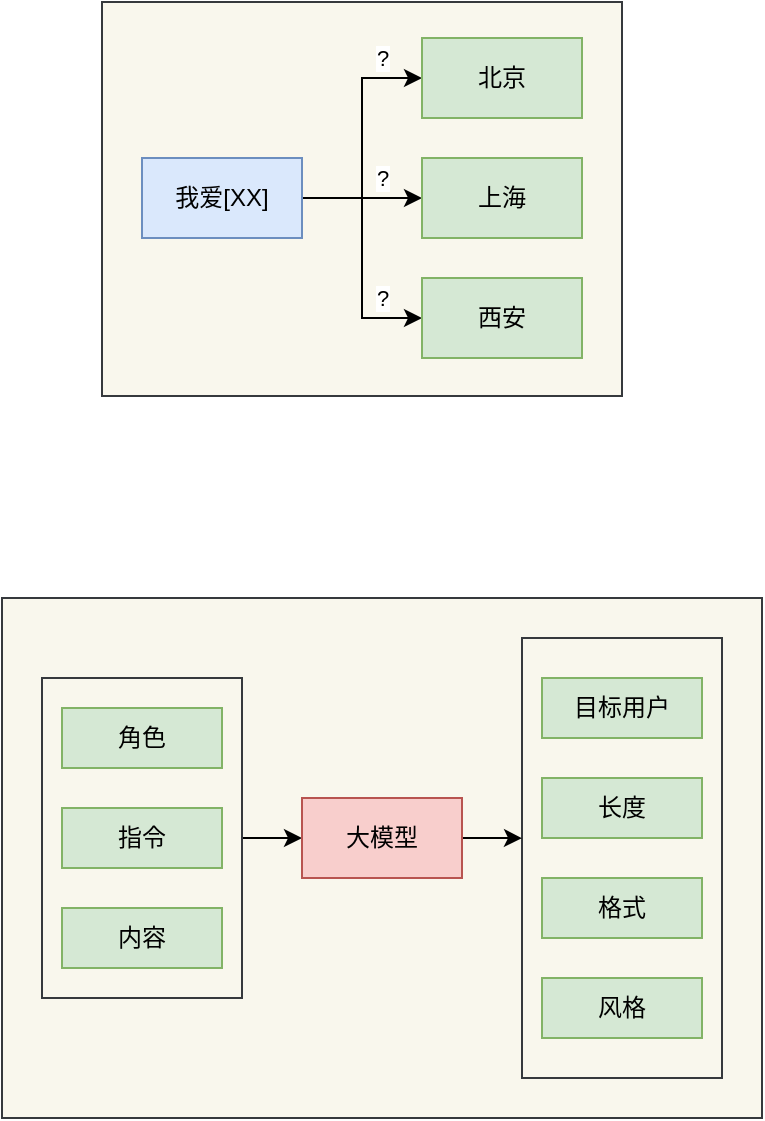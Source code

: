 <mxfile version="21.2.8" type="device">
  <diagram name="第 1 页" id="tAMkDzDT1xHLWXjlK-CV">
    <mxGraphModel dx="1418" dy="828" grid="0" gridSize="10" guides="1" tooltips="1" connect="1" arrows="1" fold="1" page="1" pageScale="1" pageWidth="827" pageHeight="1169" math="0" shadow="0">
      <root>
        <mxCell id="0" />
        <mxCell id="1" parent="0" />
        <mxCell id="JjB6yXEvI98yF0x9Hu9Y-18" value="" style="rounded=0;whiteSpace=wrap;html=1;fillColor=#f9f7ed;strokeColor=#36393d;" vertex="1" parent="1">
          <mxGeometry x="50" y="420" width="380" height="260" as="geometry" />
        </mxCell>
        <mxCell id="JjB6yXEvI98yF0x9Hu9Y-21" value="" style="rounded=0;whiteSpace=wrap;html=1;fillColor=#f9f7ed;strokeColor=#36393d;" vertex="1" parent="1">
          <mxGeometry x="310" y="440" width="100" height="220" as="geometry" />
        </mxCell>
        <mxCell id="JjB6yXEvI98yF0x9Hu9Y-22" style="edgeStyle=orthogonalEdgeStyle;rounded=0;orthogonalLoop=1;jettySize=auto;html=1;entryX=0;entryY=0.5;entryDx=0;entryDy=0;" edge="1" parent="1" source="JjB6yXEvI98yF0x9Hu9Y-20" target="JjB6yXEvI98yF0x9Hu9Y-9">
          <mxGeometry relative="1" as="geometry" />
        </mxCell>
        <mxCell id="JjB6yXEvI98yF0x9Hu9Y-20" value="" style="rounded=0;whiteSpace=wrap;html=1;fillColor=#f9f7ed;strokeColor=#36393d;" vertex="1" parent="1">
          <mxGeometry x="70" y="460" width="100" height="160" as="geometry" />
        </mxCell>
        <mxCell id="JjB6yXEvI98yF0x9Hu9Y-8" value="" style="rounded=0;whiteSpace=wrap;html=1;fillColor=#f9f7ed;strokeColor=#36393d;" vertex="1" parent="1">
          <mxGeometry x="100" y="122" width="260" height="197" as="geometry" />
        </mxCell>
        <mxCell id="JjB6yXEvI98yF0x9Hu9Y-5" value="?" style="edgeStyle=orthogonalEdgeStyle;rounded=0;orthogonalLoop=1;jettySize=auto;html=1;entryX=0;entryY=0.5;entryDx=0;entryDy=0;" edge="1" parent="1" source="JjB6yXEvI98yF0x9Hu9Y-1" target="JjB6yXEvI98yF0x9Hu9Y-2">
          <mxGeometry x="0.667" y="10" relative="1" as="geometry">
            <mxPoint as="offset" />
          </mxGeometry>
        </mxCell>
        <mxCell id="JjB6yXEvI98yF0x9Hu9Y-6" value="?" style="edgeStyle=orthogonalEdgeStyle;rounded=0;orthogonalLoop=1;jettySize=auto;html=1;" edge="1" parent="1" source="JjB6yXEvI98yF0x9Hu9Y-1" target="JjB6yXEvI98yF0x9Hu9Y-3">
          <mxGeometry x="0.333" y="10" relative="1" as="geometry">
            <mxPoint as="offset" />
          </mxGeometry>
        </mxCell>
        <mxCell id="JjB6yXEvI98yF0x9Hu9Y-7" value="?" style="edgeStyle=orthogonalEdgeStyle;rounded=0;orthogonalLoop=1;jettySize=auto;html=1;entryX=0;entryY=0.5;entryDx=0;entryDy=0;" edge="1" parent="1" source="JjB6yXEvI98yF0x9Hu9Y-1" target="JjB6yXEvI98yF0x9Hu9Y-4">
          <mxGeometry x="0.667" y="10" relative="1" as="geometry">
            <mxPoint as="offset" />
          </mxGeometry>
        </mxCell>
        <mxCell id="JjB6yXEvI98yF0x9Hu9Y-1" value="我爱[XX]" style="rounded=0;whiteSpace=wrap;html=1;fillColor=#dae8fc;strokeColor=#6c8ebf;" vertex="1" parent="1">
          <mxGeometry x="120" y="200" width="80" height="40" as="geometry" />
        </mxCell>
        <mxCell id="JjB6yXEvI98yF0x9Hu9Y-2" value="北京" style="rounded=0;whiteSpace=wrap;html=1;fillColor=#d5e8d4;strokeColor=#82b366;" vertex="1" parent="1">
          <mxGeometry x="260" y="140" width="80" height="40" as="geometry" />
        </mxCell>
        <mxCell id="JjB6yXEvI98yF0x9Hu9Y-3" value="上海" style="rounded=0;whiteSpace=wrap;html=1;fillColor=#d5e8d4;strokeColor=#82b366;" vertex="1" parent="1">
          <mxGeometry x="260" y="200" width="80" height="40" as="geometry" />
        </mxCell>
        <mxCell id="JjB6yXEvI98yF0x9Hu9Y-4" value="西安" style="rounded=0;whiteSpace=wrap;html=1;fillColor=#d5e8d4;strokeColor=#82b366;" vertex="1" parent="1">
          <mxGeometry x="260" y="260" width="80" height="40" as="geometry" />
        </mxCell>
        <mxCell id="JjB6yXEvI98yF0x9Hu9Y-23" style="edgeStyle=orthogonalEdgeStyle;rounded=0;orthogonalLoop=1;jettySize=auto;html=1;entryX=0;entryY=0.455;entryDx=0;entryDy=0;entryPerimeter=0;" edge="1" parent="1" source="JjB6yXEvI98yF0x9Hu9Y-9" target="JjB6yXEvI98yF0x9Hu9Y-21">
          <mxGeometry relative="1" as="geometry" />
        </mxCell>
        <mxCell id="JjB6yXEvI98yF0x9Hu9Y-9" value="大模型" style="rounded=0;whiteSpace=wrap;html=1;fillColor=#f8cecc;strokeColor=#b85450;" vertex="1" parent="1">
          <mxGeometry x="200" y="520" width="80" height="40" as="geometry" />
        </mxCell>
        <mxCell id="JjB6yXEvI98yF0x9Hu9Y-10" value="目标用户" style="rounded=0;whiteSpace=wrap;html=1;fillColor=#d5e8d4;strokeColor=#82b366;" vertex="1" parent="1">
          <mxGeometry x="320" y="460" width="80" height="30" as="geometry" />
        </mxCell>
        <mxCell id="JjB6yXEvI98yF0x9Hu9Y-11" value="长度" style="rounded=0;whiteSpace=wrap;html=1;fillColor=#d5e8d4;strokeColor=#82b366;" vertex="1" parent="1">
          <mxGeometry x="320" y="510" width="80" height="30" as="geometry" />
        </mxCell>
        <mxCell id="JjB6yXEvI98yF0x9Hu9Y-12" value="格式" style="rounded=0;whiteSpace=wrap;html=1;fillColor=#d5e8d4;strokeColor=#82b366;" vertex="1" parent="1">
          <mxGeometry x="320" y="560" width="80" height="30" as="geometry" />
        </mxCell>
        <mxCell id="JjB6yXEvI98yF0x9Hu9Y-13" value="风格" style="rounded=0;whiteSpace=wrap;html=1;fillColor=#d5e8d4;strokeColor=#82b366;" vertex="1" parent="1">
          <mxGeometry x="320" y="610" width="80" height="30" as="geometry" />
        </mxCell>
        <mxCell id="JjB6yXEvI98yF0x9Hu9Y-14" value="角色" style="rounded=0;whiteSpace=wrap;html=1;fillColor=#d5e8d4;strokeColor=#82b366;" vertex="1" parent="1">
          <mxGeometry x="80" y="475" width="80" height="30" as="geometry" />
        </mxCell>
        <mxCell id="JjB6yXEvI98yF0x9Hu9Y-15" value="指令" style="rounded=0;whiteSpace=wrap;html=1;fillColor=#d5e8d4;strokeColor=#82b366;" vertex="1" parent="1">
          <mxGeometry x="80" y="525" width="80" height="30" as="geometry" />
        </mxCell>
        <mxCell id="JjB6yXEvI98yF0x9Hu9Y-16" value="内容" style="rounded=0;whiteSpace=wrap;html=1;fillColor=#d5e8d4;strokeColor=#82b366;" vertex="1" parent="1">
          <mxGeometry x="80" y="575" width="80" height="30" as="geometry" />
        </mxCell>
      </root>
    </mxGraphModel>
  </diagram>
</mxfile>
